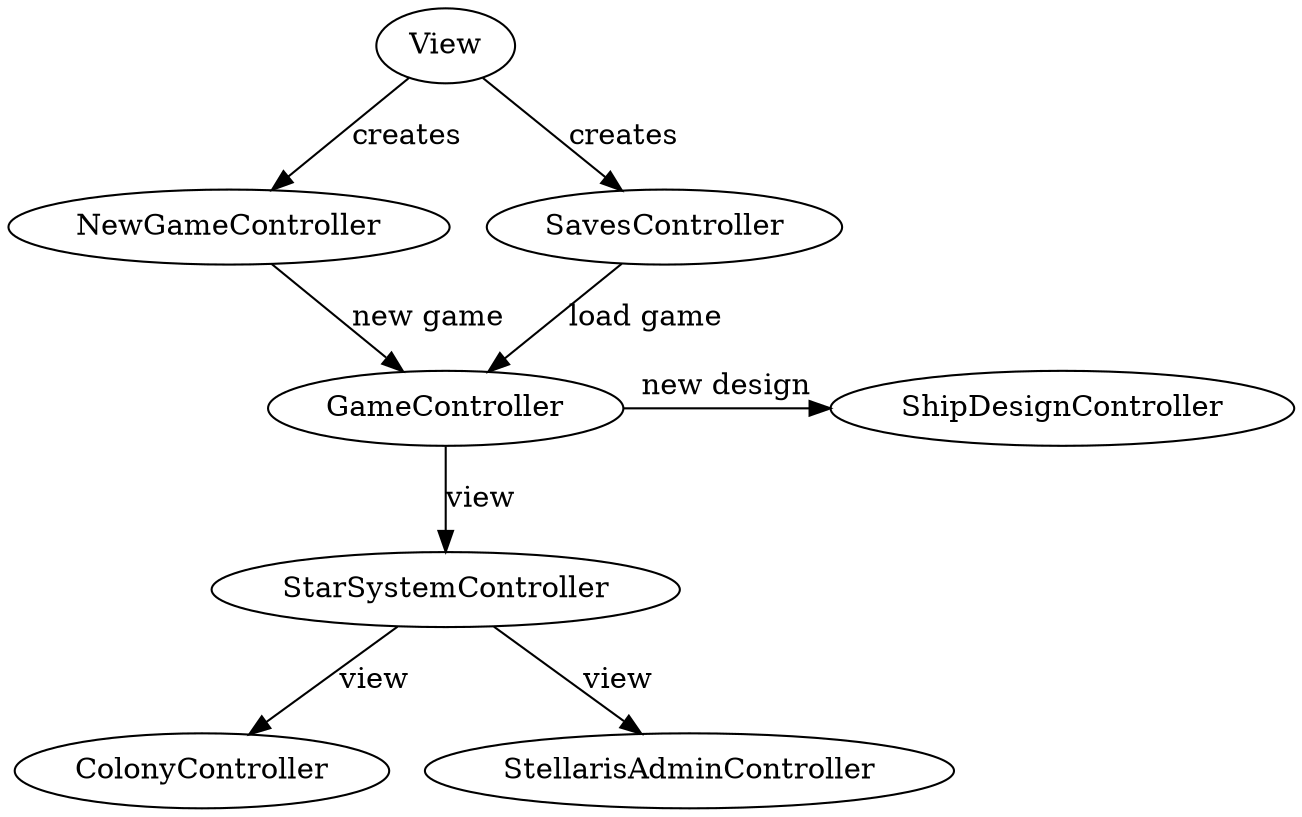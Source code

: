 digraph G {

	graph [dpi=200];

	View -> NewGameController [label="creates"];
	View -> SavesController [label="creates"];

	NewGameController -> GameController [label="new game"];
	SavesController -> GameController [label="load game"];
	
	GameController -> StarSystemController [label="view"];
	GameController -> ShipDesignController [label="new design"];
	{rank=same; GameController ShipDesignController}
	
	StarSystemController -> ColonyController [label="view"];
	StarSystemController -> StellarisAdminController [label="view"];
}